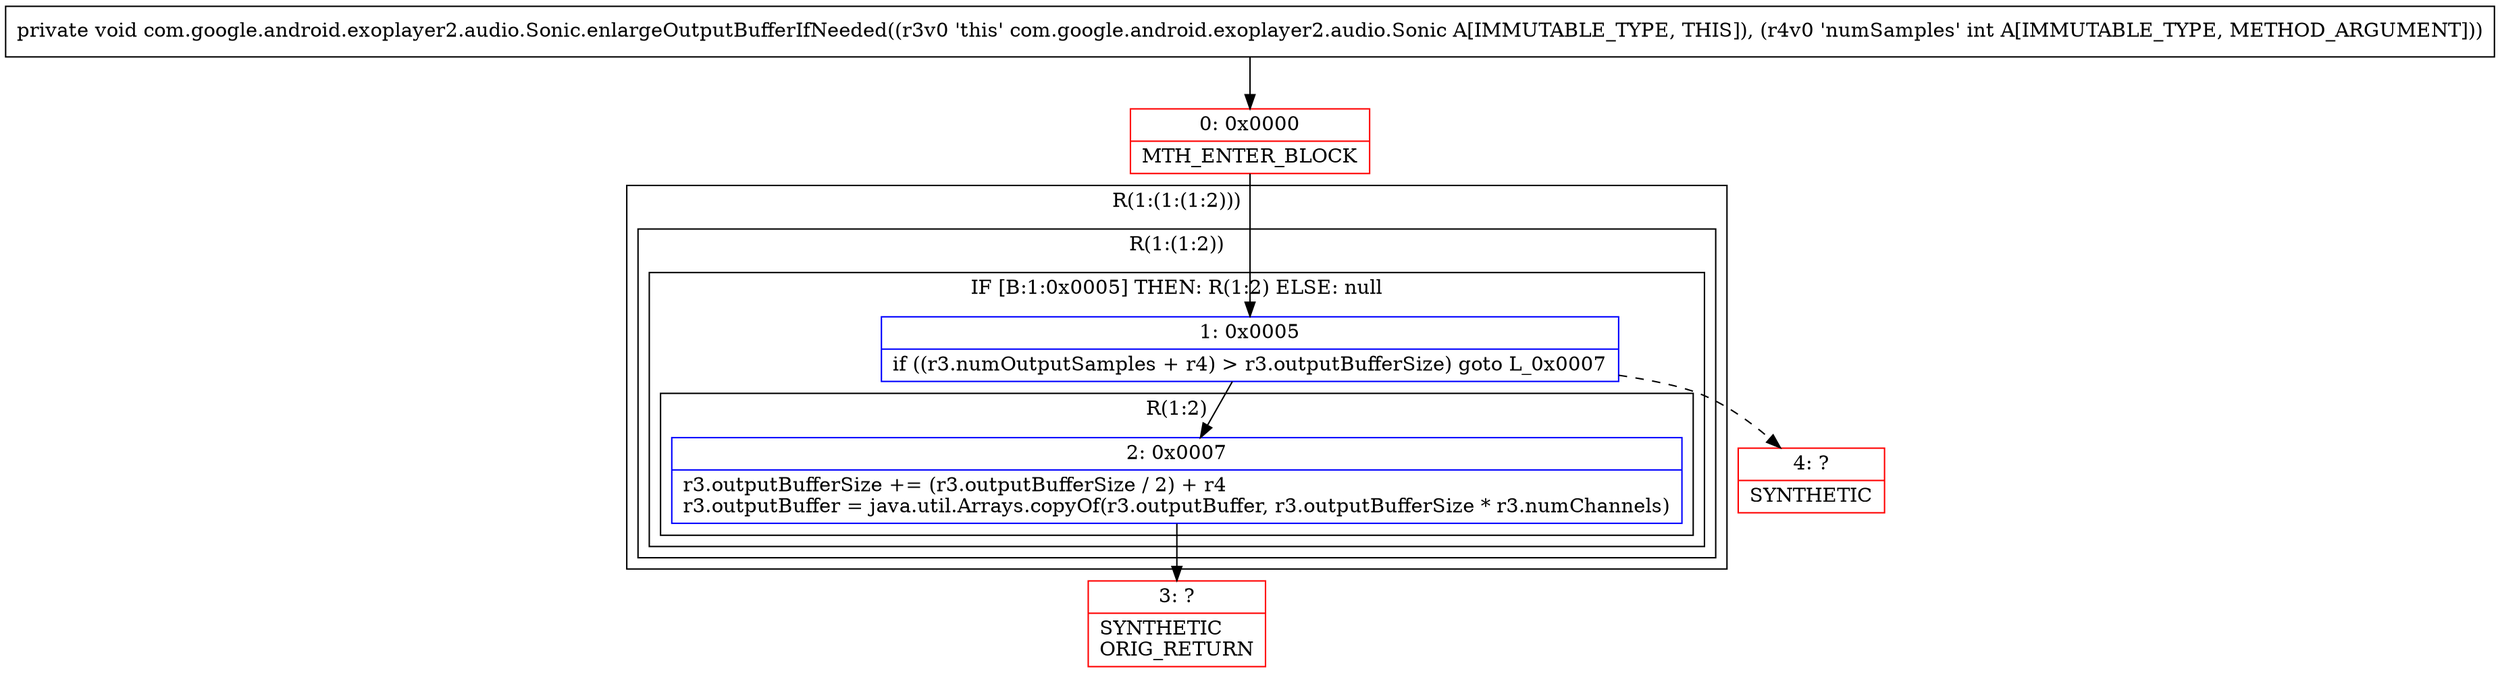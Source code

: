 digraph "CFG forcom.google.android.exoplayer2.audio.Sonic.enlargeOutputBufferIfNeeded(I)V" {
subgraph cluster_Region_699382006 {
label = "R(1:(1:(1:2)))";
node [shape=record,color=blue];
subgraph cluster_Region_1608787666 {
label = "R(1:(1:2))";
node [shape=record,color=blue];
subgraph cluster_IfRegion_245238925 {
label = "IF [B:1:0x0005] THEN: R(1:2) ELSE: null";
node [shape=record,color=blue];
Node_1 [shape=record,label="{1\:\ 0x0005|if ((r3.numOutputSamples + r4) \> r3.outputBufferSize) goto L_0x0007\l}"];
subgraph cluster_Region_1512747287 {
label = "R(1:2)";
node [shape=record,color=blue];
Node_2 [shape=record,label="{2\:\ 0x0007|r3.outputBufferSize += (r3.outputBufferSize \/ 2) + r4\lr3.outputBuffer = java.util.Arrays.copyOf(r3.outputBuffer, r3.outputBufferSize * r3.numChannels)\l}"];
}
}
}
}
Node_0 [shape=record,color=red,label="{0\:\ 0x0000|MTH_ENTER_BLOCK\l}"];
Node_3 [shape=record,color=red,label="{3\:\ ?|SYNTHETIC\lORIG_RETURN\l}"];
Node_4 [shape=record,color=red,label="{4\:\ ?|SYNTHETIC\l}"];
MethodNode[shape=record,label="{private void com.google.android.exoplayer2.audio.Sonic.enlargeOutputBufferIfNeeded((r3v0 'this' com.google.android.exoplayer2.audio.Sonic A[IMMUTABLE_TYPE, THIS]), (r4v0 'numSamples' int A[IMMUTABLE_TYPE, METHOD_ARGUMENT])) }"];
MethodNode -> Node_0;
Node_1 -> Node_2;
Node_1 -> Node_4[style=dashed];
Node_2 -> Node_3;
Node_0 -> Node_1;
}

